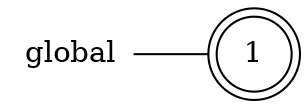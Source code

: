 digraph global {
	rankdir="LR";
	n_0 [label="global", shape="plaintext"];
	n_1 [id="1", shape=doublecircle, label="1"];
	n_0 -> n_1 [arrowhead=none];

}
